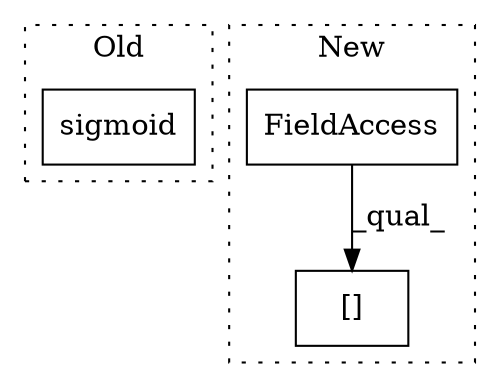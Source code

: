 digraph G {
subgraph cluster0 {
1 [label="sigmoid" a="32" s="955,970" l="8,1" shape="box"];
label = "Old";
style="dotted";
}
subgraph cluster1 {
2 [label="[]" a="2" s="786,803" l="14,1" shape="box"];
3 [label="FieldAccess" a="22" s="786" l="13" shape="box"];
label = "New";
style="dotted";
}
3 -> 2 [label="_qual_"];
}